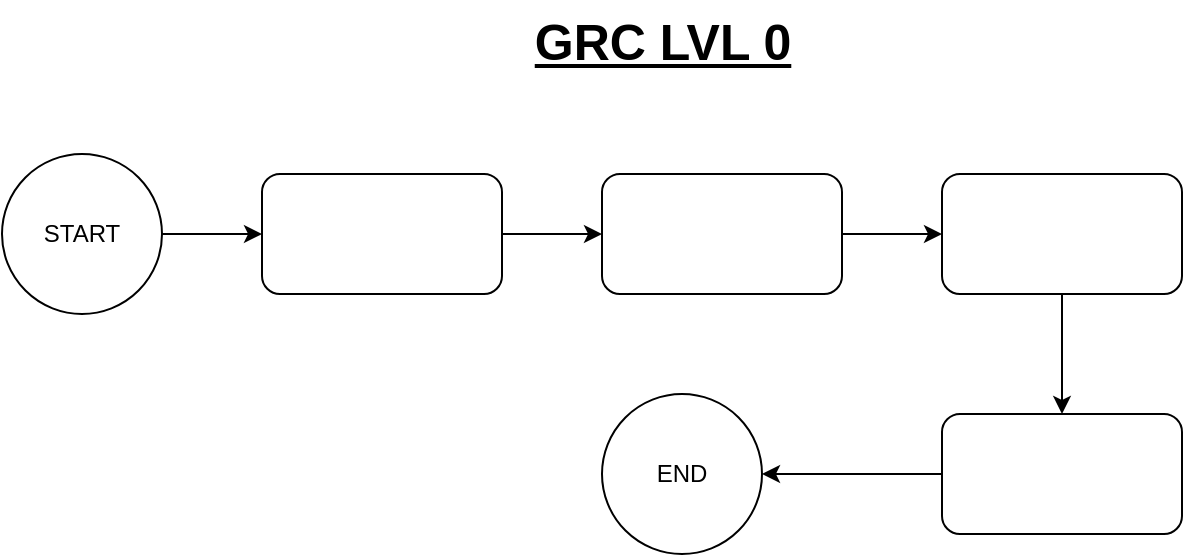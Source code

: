 <mxfile version="24.5.5" type="github" pages="3">
  <diagram name="Page-1" id="mW-6R9g2St-HQa-Gvcc2">
    <mxGraphModel dx="1114" dy="550" grid="1" gridSize="10" guides="1" tooltips="1" connect="1" arrows="1" fold="1" page="1" pageScale="1" pageWidth="850" pageHeight="1100" math="0" shadow="0">
      <root>
        <mxCell id="0" />
        <mxCell id="1" parent="0" />
        <mxCell id="n-wbg8E86vrRZwKDdy0b-7" style="edgeStyle=orthogonalEdgeStyle;rounded=0;orthogonalLoop=1;jettySize=auto;html=1;exitX=1;exitY=0.5;exitDx=0;exitDy=0;entryX=0;entryY=0.5;entryDx=0;entryDy=0;" edge="1" parent="1" source="n-wbg8E86vrRZwKDdy0b-1" target="n-wbg8E86vrRZwKDdy0b-2">
          <mxGeometry relative="1" as="geometry" />
        </mxCell>
        <mxCell id="n-wbg8E86vrRZwKDdy0b-1" value="START" style="ellipse;whiteSpace=wrap;html=1;aspect=fixed;" vertex="1" parent="1">
          <mxGeometry x="70" y="140" width="80" height="80" as="geometry" />
        </mxCell>
        <mxCell id="n-wbg8E86vrRZwKDdy0b-8" style="edgeStyle=orthogonalEdgeStyle;rounded=0;orthogonalLoop=1;jettySize=auto;html=1;exitX=1;exitY=0.5;exitDx=0;exitDy=0;entryX=0;entryY=0.5;entryDx=0;entryDy=0;" edge="1" parent="1" source="n-wbg8E86vrRZwKDdy0b-2" target="n-wbg8E86vrRZwKDdy0b-4">
          <mxGeometry relative="1" as="geometry" />
        </mxCell>
        <UserObject label="" link="data:page/id,EWs5lBqnEAIvrPdi3IeY" id="n-wbg8E86vrRZwKDdy0b-2">
          <mxCell style="rounded=1;whiteSpace=wrap;html=1;" vertex="1" parent="1">
            <mxGeometry x="200" y="150" width="120" height="60" as="geometry" />
          </mxCell>
        </UserObject>
        <mxCell id="n-wbg8E86vrRZwKDdy0b-12" style="edgeStyle=orthogonalEdgeStyle;rounded=0;orthogonalLoop=1;jettySize=auto;html=1;" edge="1" parent="1" source="n-wbg8E86vrRZwKDdy0b-3" target="n-wbg8E86vrRZwKDdy0b-6">
          <mxGeometry relative="1" as="geometry" />
        </mxCell>
        <mxCell id="n-wbg8E86vrRZwKDdy0b-3" value="" style="rounded=1;whiteSpace=wrap;html=1;" vertex="1" parent="1">
          <mxGeometry x="540" y="270" width="120" height="60" as="geometry" />
        </mxCell>
        <mxCell id="n-wbg8E86vrRZwKDdy0b-9" style="edgeStyle=orthogonalEdgeStyle;rounded=0;orthogonalLoop=1;jettySize=auto;html=1;exitX=1;exitY=0.5;exitDx=0;exitDy=0;entryX=0;entryY=0.5;entryDx=0;entryDy=0;" edge="1" parent="1" source="n-wbg8E86vrRZwKDdy0b-4" target="n-wbg8E86vrRZwKDdy0b-5">
          <mxGeometry relative="1" as="geometry" />
        </mxCell>
        <mxCell id="n-wbg8E86vrRZwKDdy0b-4" value="" style="rounded=1;whiteSpace=wrap;html=1;" vertex="1" parent="1">
          <mxGeometry x="370" y="150" width="120" height="60" as="geometry" />
        </mxCell>
        <mxCell id="n-wbg8E86vrRZwKDdy0b-11" style="edgeStyle=orthogonalEdgeStyle;rounded=0;orthogonalLoop=1;jettySize=auto;html=1;exitX=0.5;exitY=1;exitDx=0;exitDy=0;entryX=0.5;entryY=0;entryDx=0;entryDy=0;" edge="1" parent="1" source="n-wbg8E86vrRZwKDdy0b-5" target="n-wbg8E86vrRZwKDdy0b-3">
          <mxGeometry relative="1" as="geometry" />
        </mxCell>
        <mxCell id="n-wbg8E86vrRZwKDdy0b-5" value="" style="rounded=1;whiteSpace=wrap;html=1;" vertex="1" parent="1">
          <mxGeometry x="540" y="150" width="120" height="60" as="geometry" />
        </mxCell>
        <mxCell id="n-wbg8E86vrRZwKDdy0b-6" value="END" style="ellipse;whiteSpace=wrap;html=1;aspect=fixed;" vertex="1" parent="1">
          <mxGeometry x="370" y="260" width="80" height="80" as="geometry" />
        </mxCell>
        <mxCell id="n-wbg8E86vrRZwKDdy0b-13" value="&lt;font style=&quot;font-size: 25px;&quot;&gt;&lt;b&gt;&lt;u&gt;GRC LVL 0&lt;/u&gt;&lt;/b&gt;&lt;/font&gt;" style="text;html=1;align=center;verticalAlign=middle;resizable=0;points=[];autosize=1;strokeColor=none;fillColor=none;" vertex="1" parent="1">
          <mxGeometry x="325" y="63" width="150" height="40" as="geometry" />
        </mxCell>
      </root>
    </mxGraphModel>
  </diagram>
  <diagram id="EWs5lBqnEAIvrPdi3IeY" name="RISK IDENTITY">
    <mxGraphModel dx="1114" dy="550" grid="1" gridSize="10" guides="1" tooltips="1" connect="1" arrows="1" fold="1" page="1" pageScale="1" pageWidth="850" pageHeight="1100" math="0" shadow="0">
      <root>
        <mxCell id="0" />
        <mxCell id="1" parent="0" />
        <mxCell id="m34rvG7Fkdk66_doCMf_-1" value="RISK IDENTITY LVL1" style="text;html=1;align=center;verticalAlign=middle;resizable=0;points=[];autosize=1;strokeColor=none;fillColor=none;" vertex="1" parent="1">
          <mxGeometry x="320" y="30" width="140" height="30" as="geometry" />
        </mxCell>
        <mxCell id="RIBKuCLGo1-vRPEEH0f5-1" value="ENTITY&amp;nbsp;" style="rounded=0;whiteSpace=wrap;html=1;" vertex="1" parent="1">
          <mxGeometry x="130" y="130" width="120" height="60" as="geometry" />
        </mxCell>
        <mxCell id="RIBKuCLGo1-vRPEEH0f5-2" value="GROUP" style="rounded=0;whiteSpace=wrap;html=1;" vertex="1" parent="1">
          <mxGeometry x="280" y="130" width="120" height="60" as="geometry" />
        </mxCell>
        <mxCell id="RIBKuCLGo1-vRPEEH0f5-3" value="DEPARTMENT" style="rounded=0;whiteSpace=wrap;html=1;" vertex="1" parent="1">
          <mxGeometry x="425" y="130" width="120" height="60" as="geometry" />
        </mxCell>
        <mxCell id="RIBKuCLGo1-vRPEEH0f5-4" value="UNIT&lt;span style=&quot;color: rgba(0, 0, 0, 0); font-family: monospace; font-size: 0px; text-align: start; text-wrap: nowrap;&quot;&gt;%3CmxGraphModel%3E%3Croot%3E%3CmxCell%20id%3D%220%22%2F%3E%3CmxCell%20id%3D%221%22%20parent%3D%220%22%2F%3E%3CmxCell%20id%3D%222%22%20value%3D%22DEPARTMENT%22%20style%3D%22rounded%3D0%3BwhiteSpace%3Dwrap%3Bhtml%3D1%3B%22%20vertex%3D%221%22%20parent%3D%221%22%3E%3CmxGeometry%20x%3D%22425%22%20y%3D%22130%22%20width%3D%22120%22%20height%3D%2260%22%20as%3D%22geometry%22%2F%3E%3C%2FmxCell%3E%3C%2Froot%3E%3C%2FmxGraphModel%3E&lt;/span&gt;" style="rounded=0;whiteSpace=wrap;html=1;" vertex="1" parent="1">
          <mxGeometry x="570" y="130" width="120" height="60" as="geometry" />
        </mxCell>
        <UserObject label="RISK(CHOOSE RISK)" link="data:page/id,_HB0VeU0kvF9GRF_q95l" id="RIBKuCLGo1-vRPEEH0f5-5">
          <mxCell style="rounded=0;whiteSpace=wrap;html=1;" vertex="1" parent="1">
            <mxGeometry x="570" y="210" width="120" height="60" as="geometry" />
          </mxCell>
        </UserObject>
        <UserObject label="RISK" link="data:page/id,_HB0VeU0kvF9GRF_q95l" id="oWHWiZua6PDrsJMOB_Yt-1">
          <mxCell style="rounded=0;whiteSpace=wrap;html=1;" vertex="1" parent="1">
            <mxGeometry x="425" y="210" width="120" height="60" as="geometry" />
          </mxCell>
        </UserObject>
      </root>
    </mxGraphModel>
  </diagram>
  <diagram id="_HB0VeU0kvF9GRF_q95l" name="Risk">
    <mxGraphModel dx="1114" dy="550" grid="1" gridSize="10" guides="1" tooltips="1" connect="1" arrows="1" fold="1" page="1" pageScale="1" pageWidth="850" pageHeight="1100" math="0" shadow="0">
      <root>
        <mxCell id="0" />
        <mxCell id="1" parent="0" />
        <mxCell id="ddYnNTTltM6RHN5nDhuk-11" style="edgeStyle=orthogonalEdgeStyle;rounded=0;orthogonalLoop=1;jettySize=auto;html=1;exitX=1;exitY=0.5;exitDx=0;exitDy=0;entryX=0;entryY=0.5;entryDx=0;entryDy=0;" edge="1" parent="1" source="ddYnNTTltM6RHN5nDhuk-1" target="ddYnNTTltM6RHN5nDhuk-2">
          <mxGeometry relative="1" as="geometry" />
        </mxCell>
        <mxCell id="ddYnNTTltM6RHN5nDhuk-1" value="" style="ellipse;whiteSpace=wrap;html=1;aspect=fixed;" vertex="1" parent="1">
          <mxGeometry x="90" y="100" width="80" height="80" as="geometry" />
        </mxCell>
        <mxCell id="zG2rM_NpnwpGUWVDEsYQ-1" style="edgeStyle=orthogonalEdgeStyle;rounded=0;orthogonalLoop=1;jettySize=auto;html=1;exitX=1;exitY=0.5;exitDx=0;exitDy=0;entryX=0;entryY=0.5;entryDx=0;entryDy=0;" edge="1" parent="1" source="ddYnNTTltM6RHN5nDhuk-2" target="ddYnNTTltM6RHN5nDhuk-3">
          <mxGeometry relative="1" as="geometry" />
        </mxCell>
        <mxCell id="ddYnNTTltM6RHN5nDhuk-2" value="TITLE" style="rounded=0;whiteSpace=wrap;html=1;" vertex="1" parent="1">
          <mxGeometry x="190" y="110" width="120" height="60" as="geometry" />
        </mxCell>
        <mxCell id="zG2rM_NpnwpGUWVDEsYQ-2" style="edgeStyle=orthogonalEdgeStyle;rounded=0;orthogonalLoop=1;jettySize=auto;html=1;exitX=1;exitY=0.5;exitDx=0;exitDy=0;entryX=0;entryY=0.5;entryDx=0;entryDy=0;" edge="1" parent="1" source="ddYnNTTltM6RHN5nDhuk-3" target="ddYnNTTltM6RHN5nDhuk-4">
          <mxGeometry relative="1" as="geometry" />
        </mxCell>
        <mxCell id="ddYnNTTltM6RHN5nDhuk-3" value="FACTORS" style="rounded=0;whiteSpace=wrap;html=1;" vertex="1" parent="1">
          <mxGeometry x="330" y="110" width="120" height="60" as="geometry" />
        </mxCell>
        <mxCell id="zG2rM_NpnwpGUWVDEsYQ-3" style="edgeStyle=orthogonalEdgeStyle;rounded=0;orthogonalLoop=1;jettySize=auto;html=1;exitX=1;exitY=0.5;exitDx=0;exitDy=0;entryX=0;entryY=0.5;entryDx=0;entryDy=0;" edge="1" parent="1" source="ddYnNTTltM6RHN5nDhuk-4" target="ddYnNTTltM6RHN5nDhuk-5">
          <mxGeometry relative="1" as="geometry" />
        </mxCell>
        <mxCell id="ddYnNTTltM6RHN5nDhuk-4" value="TYPE" style="rounded=0;whiteSpace=wrap;html=1;" vertex="1" parent="1">
          <mxGeometry x="470" y="110" width="120" height="60" as="geometry" />
        </mxCell>
        <mxCell id="ddYnNTTltM6RHN5nDhuk-5" value="DESCRIPTION" style="rounded=0;whiteSpace=wrap;html=1;" vertex="1" parent="1">
          <mxGeometry x="610" y="110" width="120" height="60" as="geometry" />
        </mxCell>
        <mxCell id="ddYnNTTltM6RHN5nDhuk-6" value="ENTITY" style="rounded=0;whiteSpace=wrap;html=1;" vertex="1" parent="1">
          <mxGeometry x="610" y="190" width="120" height="60" as="geometry" />
        </mxCell>
        <mxCell id="ddYnNTTltM6RHN5nDhuk-7" value="GROUP" style="rounded=0;whiteSpace=wrap;html=1;" vertex="1" parent="1">
          <mxGeometry x="610" y="272.5" width="120" height="60" as="geometry" />
        </mxCell>
        <mxCell id="ddYnNTTltM6RHN5nDhuk-13" style="edgeStyle=orthogonalEdgeStyle;rounded=0;orthogonalLoop=1;jettySize=auto;html=1;exitX=0;exitY=0.5;exitDx=0;exitDy=0;" edge="1" parent="1" source="ddYnNTTltM6RHN5nDhuk-9" target="ddYnNTTltM6RHN5nDhuk-12">
          <mxGeometry relative="1" as="geometry" />
        </mxCell>
        <mxCell id="ddYnNTTltM6RHN5nDhuk-9" value="UNIT" style="rounded=0;whiteSpace=wrap;html=1;" vertex="1" parent="1">
          <mxGeometry x="330" y="267.5" width="120" height="60" as="geometry" />
        </mxCell>
        <mxCell id="ddYnNTTltM6RHN5nDhuk-10" value="DEPARTMENT" style="rounded=0;whiteSpace=wrap;html=1;" vertex="1" parent="1">
          <mxGeometry x="470" y="272.5" width="120" height="55" as="geometry" />
        </mxCell>
        <UserObject label="END" link="data:page/id,EWs5lBqnEAIvrPdi3IeY" id="ddYnNTTltM6RHN5nDhuk-12">
          <mxCell style="ellipse;whiteSpace=wrap;html=1;aspect=fixed;" vertex="1" parent="1">
            <mxGeometry x="210" y="257.5" width="80" height="80" as="geometry" />
          </mxCell>
        </UserObject>
      </root>
    </mxGraphModel>
  </diagram>
</mxfile>
